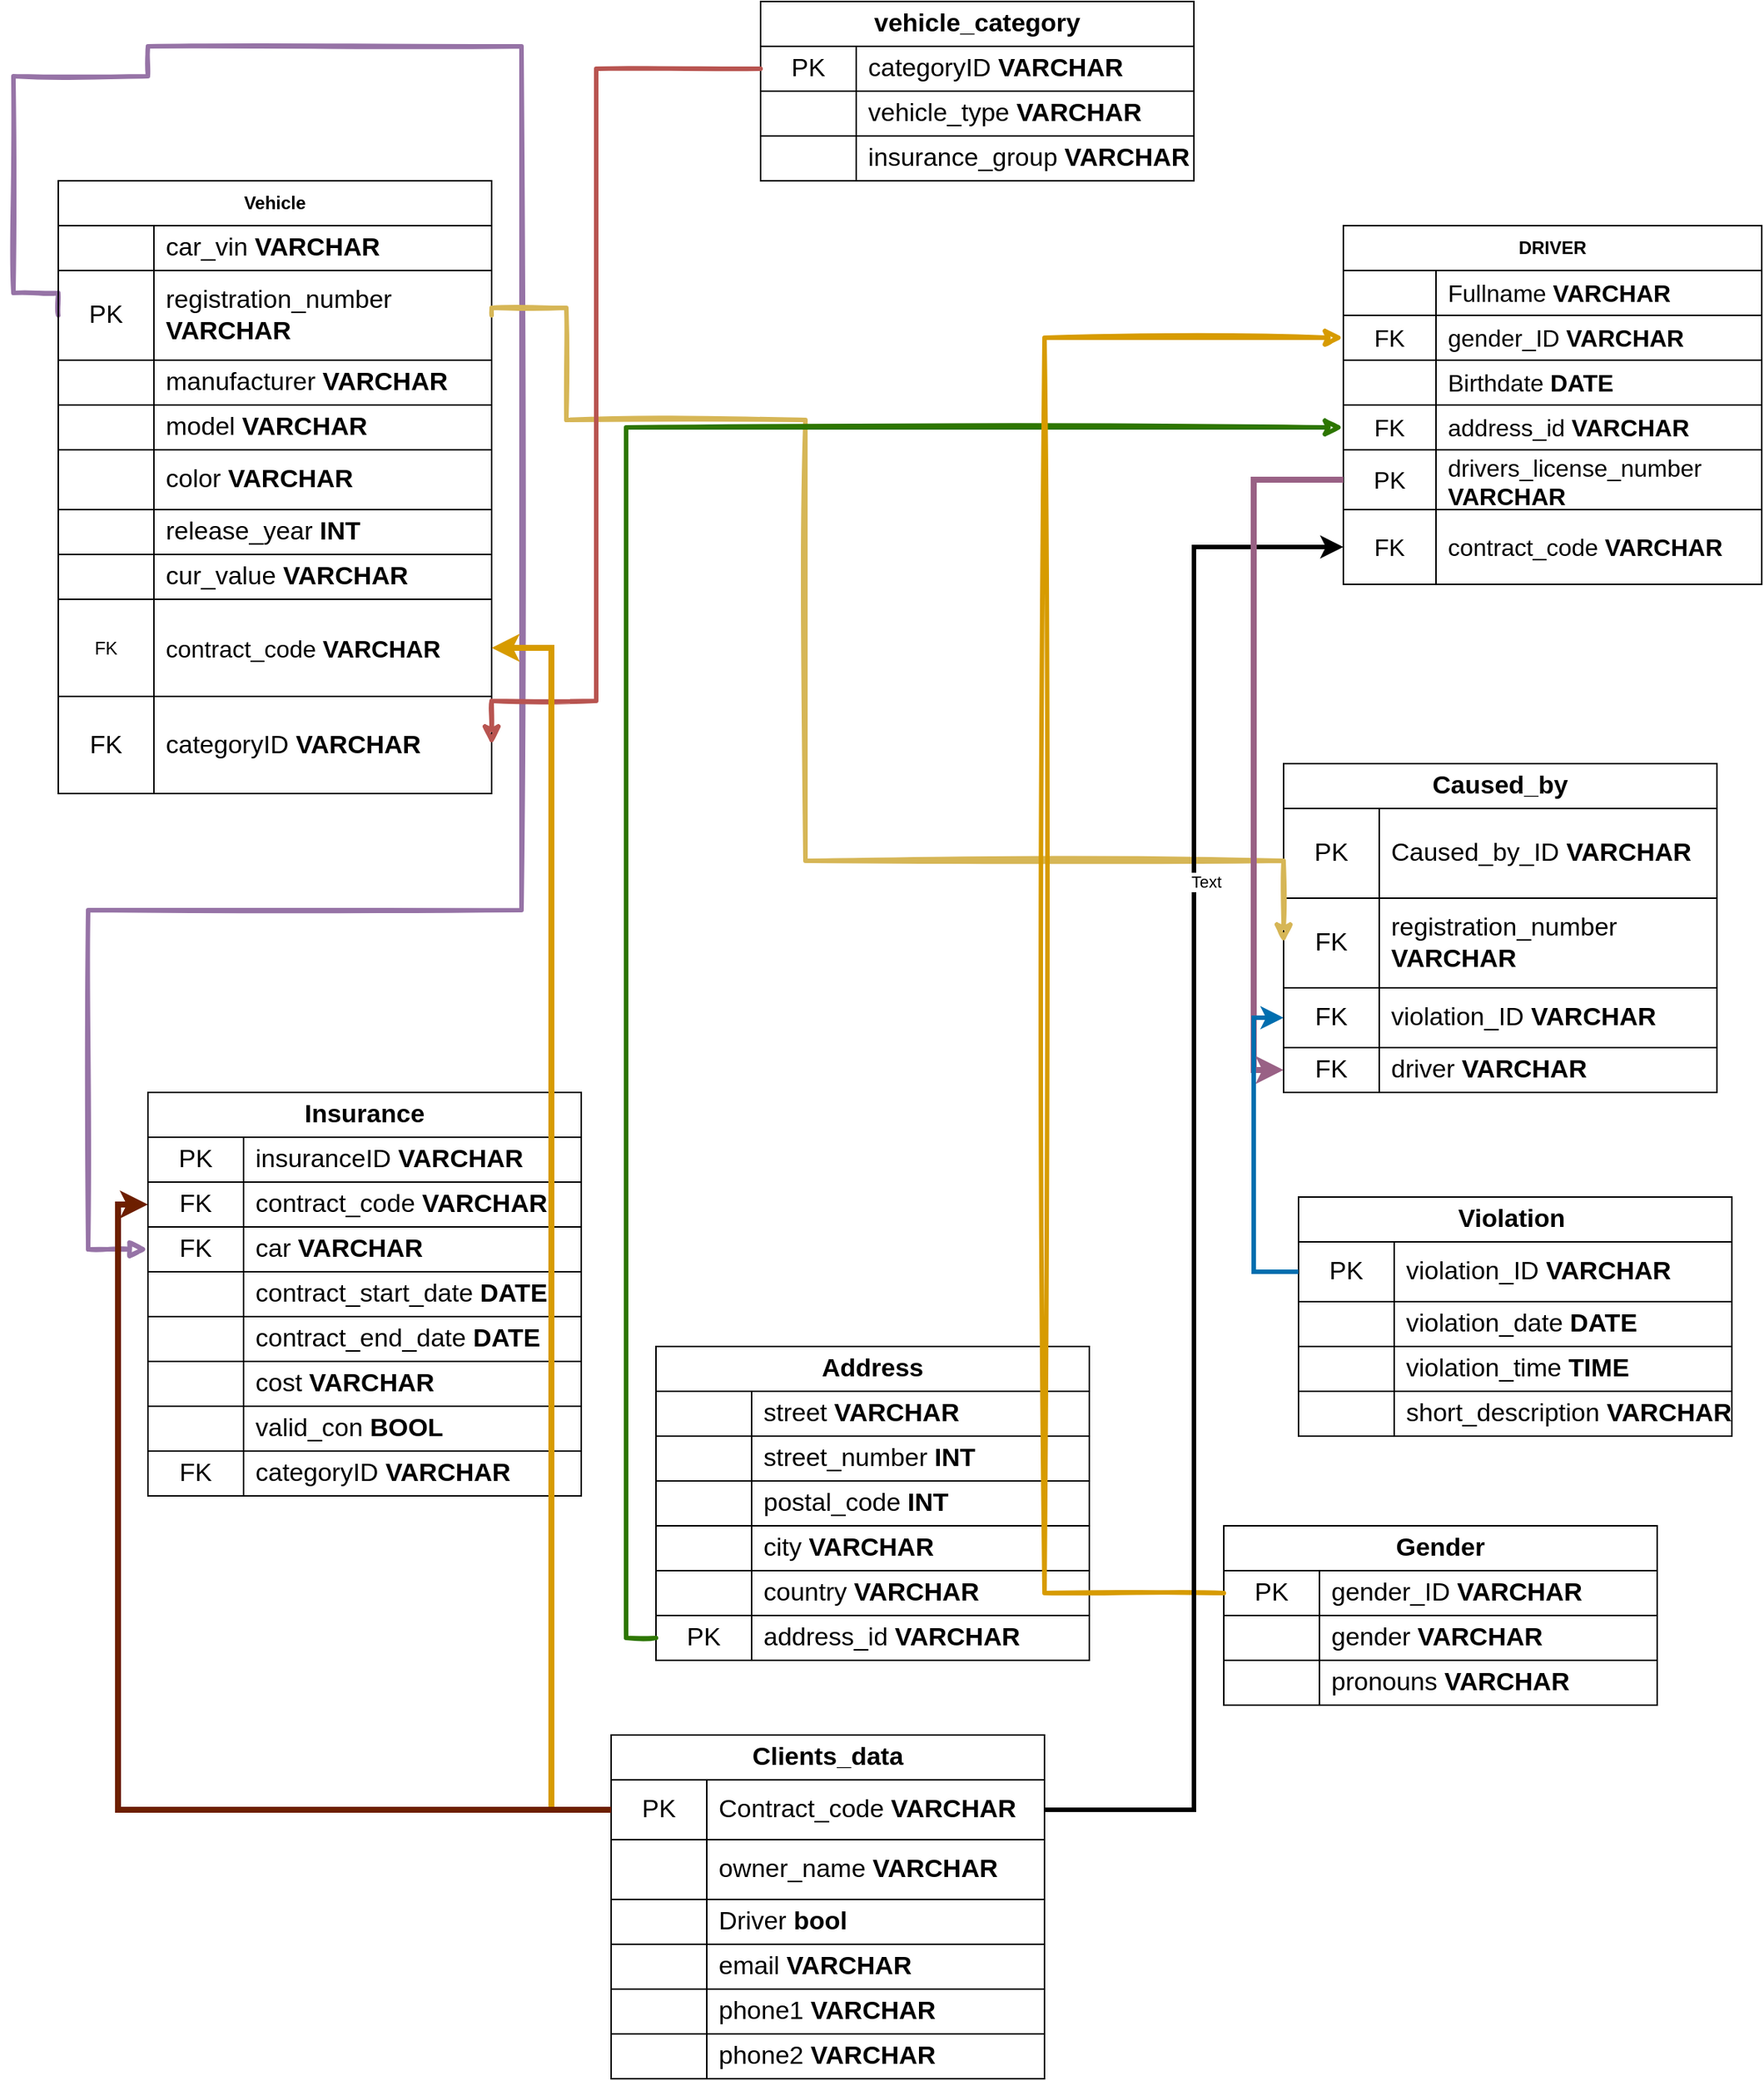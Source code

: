 <mxfile version="14.8.1" type="device"><diagram id="R2lEEEUBdFMjLlhIrx00" name="Page-1"><mxGraphModel dx="3055" dy="1173" grid="1" gridSize="10" guides="1" tooltips="1" connect="1" arrows="1" fold="1" page="1" pageScale="1" pageWidth="1200" pageHeight="1600" math="0" shadow="0" extFonts="Permanent Marker^https://fonts.googleapis.com/css?family=Permanent+Marker"><root><mxCell id="0"/><mxCell id="1" parent="0"/><mxCell id="Lwxbf1BJgVd-2zzeVziM-255" style="edgeStyle=orthogonalEdgeStyle;rounded=0;orthogonalLoop=1;jettySize=auto;html=1;exitX=0;exitY=0.5;exitDx=0;exitDy=0;startArrow=none;startFill=0;endArrow=block;endFill=1;entryX=0;entryY=0.5;entryDx=0;entryDy=0;fillColor=#e1d5e7;strokeColor=#9673a6;sketch=1;strokeWidth=3;jumpSize=3;" parent="1" source="Lwxbf1BJgVd-2zzeVziM-74" target="3OSjs-8_euab3Nw-4K2Q-1" edge="1"><mxGeometry relative="1" as="geometry"><mxPoint x="-1150" y="550" as="targetPoint"/><Array as="points"><mxPoint x="-1190" y="215"/><mxPoint x="-1190" y="70"/><mxPoint x="-1100" y="70"/><mxPoint x="-1100" y="50"/><mxPoint x="-850" y="50"/><mxPoint x="-850" y="628"/><mxPoint x="-1140" y="628"/><mxPoint x="-1140" y="855"/></Array></mxGeometry></mxCell><mxCell id="Lwxbf1BJgVd-2zzeVziM-14" value="Vehicle" style="shape=table;html=1;whiteSpace=wrap;startSize=30;container=1;collapsible=0;childLayout=tableLayout;fixedRows=1;rowLines=0;fontStyle=1;align=center;" parent="1" vertex="1"><mxGeometry x="-1160" y="140" width="290" height="410" as="geometry"/></mxCell><mxCell id="Lwxbf1BJgVd-2zzeVziM-77" style="shape=partialRectangle;html=1;whiteSpace=wrap;collapsible=0;dropTarget=0;pointerEvents=0;fillColor=none;top=0;left=0;bottom=1;right=0;points=[[0,0.5],[1,0.5]];portConstraint=eastwest;fontSize=17;" parent="Lwxbf1BJgVd-2zzeVziM-14" vertex="1"><mxGeometry y="30" width="290" height="30" as="geometry"/></mxCell><mxCell id="Lwxbf1BJgVd-2zzeVziM-78" style="shape=partialRectangle;html=1;whiteSpace=wrap;connectable=0;fillColor=none;top=0;left=0;bottom=0;right=0;overflow=hidden;fontSize=17;" parent="Lwxbf1BJgVd-2zzeVziM-77" vertex="1"><mxGeometry width="64" height="30" as="geometry"/></mxCell><mxCell id="Lwxbf1BJgVd-2zzeVziM-79" value="car_vin &lt;b style=&quot;font-size: 17px;&quot;&gt;VARCHAR&lt;/b&gt;" style="shape=partialRectangle;html=1;whiteSpace=wrap;connectable=0;fillColor=none;top=0;left=0;bottom=0;right=0;align=left;spacingLeft=6;overflow=hidden;fontSize=17;" parent="Lwxbf1BJgVd-2zzeVziM-77" vertex="1"><mxGeometry x="64" width="226" height="30" as="geometry"/></mxCell><mxCell id="Lwxbf1BJgVd-2zzeVziM-74" style="shape=partialRectangle;html=1;whiteSpace=wrap;collapsible=0;dropTarget=0;pointerEvents=0;fillColor=none;top=0;left=0;bottom=1;right=0;points=[[0,0.5],[1,0.5]];portConstraint=eastwest;fontSize=17;" parent="Lwxbf1BJgVd-2zzeVziM-14" vertex="1"><mxGeometry y="60" width="290" height="60" as="geometry"/></mxCell><mxCell id="Lwxbf1BJgVd-2zzeVziM-75" value="PK" style="shape=partialRectangle;html=1;whiteSpace=wrap;connectable=0;fillColor=none;top=0;left=0;bottom=0;right=0;overflow=hidden;fontSize=17;" parent="Lwxbf1BJgVd-2zzeVziM-74" vertex="1"><mxGeometry width="64" height="60" as="geometry"/></mxCell><mxCell id="Lwxbf1BJgVd-2zzeVziM-76" value="registration_number &lt;b style=&quot;font-size: 17px;&quot;&gt;VARCHAR&lt;/b&gt;" style="shape=partialRectangle;html=1;whiteSpace=wrap;connectable=0;fillColor=none;top=0;left=0;bottom=0;right=0;align=left;spacingLeft=6;overflow=hidden;fontSize=17;" parent="Lwxbf1BJgVd-2zzeVziM-74" vertex="1"><mxGeometry x="64" width="226" height="60" as="geometry"/></mxCell><mxCell id="Lwxbf1BJgVd-2zzeVziM-62" style="shape=partialRectangle;html=1;whiteSpace=wrap;collapsible=0;dropTarget=0;pointerEvents=0;fillColor=none;top=0;left=0;bottom=1;right=0;points=[[0,0.5],[1,0.5]];portConstraint=eastwest;fontSize=17;" parent="Lwxbf1BJgVd-2zzeVziM-14" vertex="1"><mxGeometry y="120" width="290" height="30" as="geometry"/></mxCell><mxCell id="Lwxbf1BJgVd-2zzeVziM-63" style="shape=partialRectangle;html=1;whiteSpace=wrap;connectable=0;fillColor=none;top=0;left=0;bottom=0;right=0;overflow=hidden;fontSize=17;" parent="Lwxbf1BJgVd-2zzeVziM-62" vertex="1"><mxGeometry width="64" height="30" as="geometry"/></mxCell><mxCell id="Lwxbf1BJgVd-2zzeVziM-64" value="manufacturer &lt;b style=&quot;font-size: 17px;&quot;&gt;VARCHAR&lt;/b&gt;" style="shape=partialRectangle;html=1;whiteSpace=wrap;connectable=0;fillColor=none;top=0;left=0;bottom=0;right=0;align=left;spacingLeft=6;overflow=hidden;fontSize=17;" parent="Lwxbf1BJgVd-2zzeVziM-62" vertex="1"><mxGeometry x="64" width="226" height="30" as="geometry"/></mxCell><mxCell id="Lwxbf1BJgVd-2zzeVziM-65" style="shape=partialRectangle;html=1;whiteSpace=wrap;collapsible=0;dropTarget=0;pointerEvents=0;fillColor=none;top=0;left=0;bottom=1;right=0;points=[[0,0.5],[1,0.5]];portConstraint=eastwest;fontSize=17;" parent="Lwxbf1BJgVd-2zzeVziM-14" vertex="1"><mxGeometry y="150" width="290" height="30" as="geometry"/></mxCell><mxCell id="Lwxbf1BJgVd-2zzeVziM-66" style="shape=partialRectangle;html=1;whiteSpace=wrap;connectable=0;fillColor=none;top=0;left=0;bottom=0;right=0;overflow=hidden;fontSize=17;" parent="Lwxbf1BJgVd-2zzeVziM-65" vertex="1"><mxGeometry width="64" height="30" as="geometry"/></mxCell><mxCell id="Lwxbf1BJgVd-2zzeVziM-67" value="model &lt;b style=&quot;font-size: 17px;&quot;&gt;VARCHAR&lt;/b&gt;" style="shape=partialRectangle;html=1;whiteSpace=wrap;connectable=0;fillColor=none;top=0;left=0;bottom=0;right=0;align=left;spacingLeft=6;overflow=hidden;fontSize=17;" parent="Lwxbf1BJgVd-2zzeVziM-65" vertex="1"><mxGeometry x="64" width="226" height="30" as="geometry"/></mxCell><mxCell id="Lwxbf1BJgVd-2zzeVziM-68" style="shape=partialRectangle;html=1;whiteSpace=wrap;collapsible=0;dropTarget=0;pointerEvents=0;fillColor=none;top=0;left=0;bottom=1;right=0;points=[[0,0.5],[1,0.5]];portConstraint=eastwest;fontSize=17;" parent="Lwxbf1BJgVd-2zzeVziM-14" vertex="1"><mxGeometry y="180" width="290" height="40" as="geometry"/></mxCell><mxCell id="Lwxbf1BJgVd-2zzeVziM-69" style="shape=partialRectangle;html=1;whiteSpace=wrap;connectable=0;fillColor=none;top=0;left=0;bottom=0;right=0;overflow=hidden;fontSize=17;" parent="Lwxbf1BJgVd-2zzeVziM-68" vertex="1"><mxGeometry width="64" height="40" as="geometry"/></mxCell><mxCell id="Lwxbf1BJgVd-2zzeVziM-70" value="color &lt;b style=&quot;font-size: 17px;&quot;&gt;VARCHAR&lt;/b&gt;" style="shape=partialRectangle;html=1;whiteSpace=wrap;connectable=0;fillColor=none;top=0;left=0;bottom=0;right=0;align=left;spacingLeft=6;overflow=hidden;fontSize=17;" parent="Lwxbf1BJgVd-2zzeVziM-68" vertex="1"><mxGeometry x="64" width="226" height="40" as="geometry"/></mxCell><mxCell id="Lwxbf1BJgVd-2zzeVziM-15" value="" style="shape=partialRectangle;html=1;whiteSpace=wrap;collapsible=0;dropTarget=0;pointerEvents=0;fillColor=none;top=0;left=0;bottom=1;right=0;points=[[0,0.5],[1,0.5]];portConstraint=eastwest;fontSize=17;" parent="Lwxbf1BJgVd-2zzeVziM-14" vertex="1"><mxGeometry y="220" width="290" height="30" as="geometry"/></mxCell><mxCell id="Lwxbf1BJgVd-2zzeVziM-16" value="" style="shape=partialRectangle;html=1;whiteSpace=wrap;connectable=0;fillColor=none;top=0;left=0;bottom=0;right=0;overflow=hidden;fontSize=17;" parent="Lwxbf1BJgVd-2zzeVziM-15" vertex="1"><mxGeometry width="64" height="30" as="geometry"/></mxCell><mxCell id="Lwxbf1BJgVd-2zzeVziM-17" value="release_year &lt;b style=&quot;font-size: 17px;&quot;&gt;INT&lt;/b&gt;" style="shape=partialRectangle;html=1;whiteSpace=wrap;connectable=0;fillColor=none;top=0;left=0;bottom=0;right=0;align=left;spacingLeft=6;overflow=hidden;fontSize=17;" parent="Lwxbf1BJgVd-2zzeVziM-15" vertex="1"><mxGeometry x="64" width="226" height="30" as="geometry"/></mxCell><mxCell id="Lwxbf1BJgVd-2zzeVziM-85" style="shape=partialRectangle;html=1;whiteSpace=wrap;collapsible=0;dropTarget=0;pointerEvents=0;fillColor=none;top=0;left=0;bottom=1;right=0;points=[[0,0.5],[1,0.5]];portConstraint=eastwest;fontSize=17;" parent="Lwxbf1BJgVd-2zzeVziM-14" vertex="1"><mxGeometry y="250" width="290" height="30" as="geometry"/></mxCell><mxCell id="Lwxbf1BJgVd-2zzeVziM-86" style="shape=partialRectangle;html=1;whiteSpace=wrap;connectable=0;fillColor=none;top=0;left=0;bottom=0;right=0;overflow=hidden;fontSize=17;" parent="Lwxbf1BJgVd-2zzeVziM-85" vertex="1"><mxGeometry width="64" height="30" as="geometry"/></mxCell><mxCell id="Lwxbf1BJgVd-2zzeVziM-87" value="cur_value &lt;b style=&quot;font-size: 17px;&quot;&gt;VARCHAR&lt;/b&gt;" style="shape=partialRectangle;html=1;whiteSpace=wrap;connectable=0;fillColor=none;top=0;left=0;bottom=0;right=0;align=left;spacingLeft=6;overflow=hidden;fontSize=17;" parent="Lwxbf1BJgVd-2zzeVziM-85" vertex="1"><mxGeometry x="64" width="226" height="30" as="geometry"/></mxCell><mxCell id="Lwxbf1BJgVd-2zzeVziM-100" style="shape=partialRectangle;html=1;whiteSpace=wrap;collapsible=0;dropTarget=0;pointerEvents=0;fillColor=none;top=0;left=0;bottom=1;right=0;points=[[0,0.5],[1,0.5]];portConstraint=eastwest;" parent="Lwxbf1BJgVd-2zzeVziM-14" vertex="1"><mxGeometry y="280" width="290" height="65" as="geometry"/></mxCell><mxCell id="Lwxbf1BJgVd-2zzeVziM-101" value="FK" style="shape=partialRectangle;html=1;whiteSpace=wrap;connectable=0;fillColor=none;top=0;left=0;bottom=0;right=0;overflow=hidden;" parent="Lwxbf1BJgVd-2zzeVziM-100" vertex="1"><mxGeometry width="64" height="65" as="geometry"/></mxCell><mxCell id="Lwxbf1BJgVd-2zzeVziM-102" value="contract_code &lt;b style=&quot;font-size: 16px;&quot;&gt;VARCHAR&lt;/b&gt;" style="shape=partialRectangle;html=1;whiteSpace=wrap;connectable=0;fillColor=none;top=0;left=0;bottom=0;right=0;align=left;spacingLeft=6;overflow=hidden;fontSize=16;" parent="Lwxbf1BJgVd-2zzeVziM-100" vertex="1"><mxGeometry x="64" width="226" height="65" as="geometry"/></mxCell><mxCell id="7iBY6guZuCAMCJtTfT83-75" style="shape=partialRectangle;html=1;whiteSpace=wrap;collapsible=0;dropTarget=0;pointerEvents=0;fillColor=none;top=0;left=0;bottom=1;right=0;points=[[0,0.5],[1,0.5]];portConstraint=eastwest;fontSize=17;" parent="Lwxbf1BJgVd-2zzeVziM-14" vertex="1"><mxGeometry y="345" width="290" height="65" as="geometry"/></mxCell><mxCell id="7iBY6guZuCAMCJtTfT83-76" value="FK" style="shape=partialRectangle;html=1;whiteSpace=wrap;connectable=0;fillColor=none;top=0;left=0;bottom=0;right=0;overflow=hidden;fontSize=17;" parent="7iBY6guZuCAMCJtTfT83-75" vertex="1"><mxGeometry width="64" height="65" as="geometry"/></mxCell><mxCell id="7iBY6guZuCAMCJtTfT83-77" value="categoryID &lt;b style=&quot;font-size: 17px;&quot;&gt;VARCHAR&lt;/b&gt;" style="shape=partialRectangle;html=1;whiteSpace=wrap;connectable=0;fillColor=none;top=0;left=0;bottom=0;right=0;align=left;spacingLeft=6;overflow=hidden;fontSize=17;" parent="7iBY6guZuCAMCJtTfT83-75" vertex="1"><mxGeometry x="64" width="226" height="65" as="geometry"/></mxCell><mxCell id="Lwxbf1BJgVd-2zzeVziM-104" value="DRIVER" style="shape=table;html=1;whiteSpace=wrap;startSize=30;container=1;collapsible=0;childLayout=tableLayout;fixedRows=1;rowLines=0;fontStyle=1;align=center;" parent="1" vertex="1"><mxGeometry x="-300" y="170" width="280" height="240" as="geometry"/></mxCell><mxCell id="Lwxbf1BJgVd-2zzeVziM-105" style="shape=partialRectangle;html=1;whiteSpace=wrap;collapsible=0;dropTarget=0;pointerEvents=0;fillColor=none;top=0;left=0;bottom=1;right=0;points=[[0,0.5],[1,0.5]];portConstraint=eastwest;fontSize=16;" parent="Lwxbf1BJgVd-2zzeVziM-104" vertex="1"><mxGeometry y="30" width="280" height="30" as="geometry"/></mxCell><mxCell id="Lwxbf1BJgVd-2zzeVziM-106" style="shape=partialRectangle;html=1;whiteSpace=wrap;connectable=0;fillColor=none;top=0;left=0;bottom=0;right=0;overflow=hidden;fontSize=16;" parent="Lwxbf1BJgVd-2zzeVziM-105" vertex="1"><mxGeometry width="62" height="30" as="geometry"/></mxCell><mxCell id="Lwxbf1BJgVd-2zzeVziM-107" value="Fullname &lt;b style=&quot;font-size: 16px;&quot;&gt;VARCHAR&lt;/b&gt;" style="shape=partialRectangle;html=1;whiteSpace=wrap;connectable=0;fillColor=none;top=0;left=0;bottom=0;right=0;align=left;spacingLeft=6;overflow=hidden;fontSize=16;" parent="Lwxbf1BJgVd-2zzeVziM-105" vertex="1"><mxGeometry x="62" width="218" height="30" as="geometry"/></mxCell><mxCell id="Lwxbf1BJgVd-2zzeVziM-108" style="shape=partialRectangle;html=1;whiteSpace=wrap;collapsible=0;dropTarget=0;pointerEvents=0;fillColor=none;top=0;left=0;bottom=1;right=0;points=[[0,0.5],[1,0.5]];portConstraint=eastwest;fontSize=16;" parent="Lwxbf1BJgVd-2zzeVziM-104" vertex="1"><mxGeometry y="60" width="280" height="30" as="geometry"/></mxCell><mxCell id="Lwxbf1BJgVd-2zzeVziM-109" value="FK" style="shape=partialRectangle;html=1;whiteSpace=wrap;connectable=0;fillColor=none;top=0;left=0;bottom=0;right=0;overflow=hidden;fontSize=16;" parent="Lwxbf1BJgVd-2zzeVziM-108" vertex="1"><mxGeometry width="62" height="30" as="geometry"/></mxCell><mxCell id="Lwxbf1BJgVd-2zzeVziM-110" value="gender_ID &lt;b style=&quot;font-size: 16px;&quot;&gt;VARCHAR&lt;/b&gt;" style="shape=partialRectangle;html=1;whiteSpace=wrap;connectable=0;fillColor=none;top=0;left=0;bottom=0;right=0;align=left;spacingLeft=6;overflow=hidden;fontSize=16;" parent="Lwxbf1BJgVd-2zzeVziM-108" vertex="1"><mxGeometry x="62" width="218" height="30" as="geometry"/></mxCell><mxCell id="Lwxbf1BJgVd-2zzeVziM-111" style="shape=partialRectangle;html=1;whiteSpace=wrap;collapsible=0;dropTarget=0;pointerEvents=0;fillColor=none;top=0;left=0;bottom=1;right=0;points=[[0,0.5],[1,0.5]];portConstraint=eastwest;fontSize=16;" parent="Lwxbf1BJgVd-2zzeVziM-104" vertex="1"><mxGeometry y="90" width="280" height="30" as="geometry"/></mxCell><mxCell id="Lwxbf1BJgVd-2zzeVziM-112" value="" style="shape=partialRectangle;html=1;whiteSpace=wrap;connectable=0;fillColor=none;top=0;left=0;bottom=0;right=0;overflow=hidden;fontSize=16;" parent="Lwxbf1BJgVd-2zzeVziM-111" vertex="1"><mxGeometry width="62" height="30" as="geometry"/></mxCell><mxCell id="Lwxbf1BJgVd-2zzeVziM-113" value="Birthdate &lt;b style=&quot;font-size: 16px;&quot;&gt;DATE&lt;/b&gt;" style="shape=partialRectangle;html=1;whiteSpace=wrap;connectable=0;fillColor=none;top=0;left=0;bottom=0;right=0;align=left;spacingLeft=6;overflow=hidden;fontSize=16;" parent="Lwxbf1BJgVd-2zzeVziM-111" vertex="1"><mxGeometry x="62" width="218" height="30" as="geometry"/></mxCell><mxCell id="Lwxbf1BJgVd-2zzeVziM-114" style="shape=partialRectangle;html=1;whiteSpace=wrap;collapsible=0;dropTarget=0;pointerEvents=0;fillColor=none;top=0;left=0;bottom=1;right=0;points=[[0,0.5],[1,0.5]];portConstraint=eastwest;fontSize=16;" parent="Lwxbf1BJgVd-2zzeVziM-104" vertex="1"><mxGeometry y="120" width="280" height="30" as="geometry"/></mxCell><mxCell id="Lwxbf1BJgVd-2zzeVziM-115" value="FK" style="shape=partialRectangle;html=1;whiteSpace=wrap;connectable=0;fillColor=none;top=0;left=0;bottom=0;right=0;overflow=hidden;fontSize=16;" parent="Lwxbf1BJgVd-2zzeVziM-114" vertex="1"><mxGeometry width="62" height="30" as="geometry"/></mxCell><mxCell id="Lwxbf1BJgVd-2zzeVziM-116" value="address_id &lt;b style=&quot;font-size: 16px;&quot;&gt;VARCHAR&lt;/b&gt;" style="shape=partialRectangle;html=1;whiteSpace=wrap;connectable=0;fillColor=none;top=0;left=0;bottom=0;right=0;align=left;spacingLeft=6;overflow=hidden;fontSize=16;" parent="Lwxbf1BJgVd-2zzeVziM-114" vertex="1"><mxGeometry x="62" width="218" height="30" as="geometry"/></mxCell><mxCell id="Lwxbf1BJgVd-2zzeVziM-129" style="shape=partialRectangle;html=1;whiteSpace=wrap;collapsible=0;dropTarget=0;pointerEvents=0;fillColor=none;top=0;left=0;bottom=1;right=0;points=[[0,0.5],[1,0.5]];portConstraint=eastwest;fontSize=16;" parent="Lwxbf1BJgVd-2zzeVziM-104" vertex="1"><mxGeometry y="150" width="280" height="40" as="geometry"/></mxCell><mxCell id="Lwxbf1BJgVd-2zzeVziM-130" value="PK" style="shape=partialRectangle;html=1;whiteSpace=wrap;connectable=0;fillColor=none;top=0;left=0;bottom=0;right=0;overflow=hidden;fontSize=16;" parent="Lwxbf1BJgVd-2zzeVziM-129" vertex="1"><mxGeometry width="62" height="40" as="geometry"/></mxCell><mxCell id="Lwxbf1BJgVd-2zzeVziM-131" value="drivers_license_number &lt;b style=&quot;font-size: 16px;&quot;&gt;VARCHAR&lt;/b&gt;" style="shape=partialRectangle;html=1;whiteSpace=wrap;connectable=0;fillColor=none;top=0;left=0;bottom=0;right=0;align=left;spacingLeft=6;overflow=hidden;fontSize=16;" parent="Lwxbf1BJgVd-2zzeVziM-129" vertex="1"><mxGeometry x="62" width="218" height="40" as="geometry"/></mxCell><mxCell id="Lwxbf1BJgVd-2zzeVziM-132" style="shape=partialRectangle;html=1;whiteSpace=wrap;collapsible=0;dropTarget=0;pointerEvents=0;fillColor=none;top=0;left=0;bottom=1;right=0;points=[[0,0.5],[1,0.5]];portConstraint=eastwest;fontSize=16;" parent="Lwxbf1BJgVd-2zzeVziM-104" vertex="1"><mxGeometry y="190" width="280" height="50" as="geometry"/></mxCell><mxCell id="Lwxbf1BJgVd-2zzeVziM-133" value="FK" style="shape=partialRectangle;html=1;whiteSpace=wrap;connectable=0;fillColor=none;top=0;left=0;bottom=0;right=0;overflow=hidden;fontSize=16;" parent="Lwxbf1BJgVd-2zzeVziM-132" vertex="1"><mxGeometry width="62" height="50" as="geometry"/></mxCell><mxCell id="Lwxbf1BJgVd-2zzeVziM-134" value="contract_code &lt;b style=&quot;font-size: 16px;&quot;&gt;VARCHAR&lt;/b&gt;" style="shape=partialRectangle;html=1;whiteSpace=wrap;connectable=0;fillColor=none;top=0;left=0;bottom=0;right=0;align=left;spacingLeft=6;overflow=hidden;fontSize=16;" parent="Lwxbf1BJgVd-2zzeVziM-132" vertex="1"><mxGeometry x="62" width="218" height="50" as="geometry"/></mxCell><mxCell id="Lwxbf1BJgVd-2zzeVziM-142" value="Insurance" style="shape=table;html=1;whiteSpace=wrap;startSize=30;container=1;collapsible=0;childLayout=tableLayout;fixedRows=1;rowLines=0;fontStyle=1;align=center;fontSize=17;" parent="1" vertex="1"><mxGeometry x="-1100" y="750" width="290" height="270" as="geometry"/></mxCell><mxCell id="7iBY6guZuCAMCJtTfT83-79" style="shape=partialRectangle;html=1;whiteSpace=wrap;collapsible=0;dropTarget=0;pointerEvents=0;fillColor=none;top=0;left=0;bottom=1;right=0;points=[[0,0.5],[1,0.5]];portConstraint=eastwest;fontSize=17;" parent="Lwxbf1BJgVd-2zzeVziM-142" vertex="1"><mxGeometry y="30" width="290" height="30" as="geometry"/></mxCell><mxCell id="7iBY6guZuCAMCJtTfT83-80" value="PK" style="shape=partialRectangle;html=1;whiteSpace=wrap;connectable=0;fillColor=none;top=0;left=0;bottom=0;right=0;overflow=hidden;fontSize=17;" parent="7iBY6guZuCAMCJtTfT83-79" vertex="1"><mxGeometry width="64" height="30" as="geometry"/></mxCell><mxCell id="7iBY6guZuCAMCJtTfT83-81" value="insuranceID &lt;b style=&quot;font-size: 17px;&quot;&gt;VARCHAR&lt;/b&gt;" style="shape=partialRectangle;html=1;whiteSpace=wrap;connectable=0;fillColor=none;top=0;left=0;bottom=0;right=0;align=left;spacingLeft=6;overflow=hidden;fontSize=17;" parent="7iBY6guZuCAMCJtTfT83-79" vertex="1"><mxGeometry x="64" width="226" height="30" as="geometry"/></mxCell><mxCell id="Lwxbf1BJgVd-2zzeVziM-143" style="shape=partialRectangle;html=1;whiteSpace=wrap;collapsible=0;dropTarget=0;pointerEvents=0;fillColor=none;top=0;left=0;bottom=1;right=0;points=[[0,0.5],[1,0.5]];portConstraint=eastwest;fontSize=17;" parent="Lwxbf1BJgVd-2zzeVziM-142" vertex="1"><mxGeometry y="60" width="290" height="30" as="geometry"/></mxCell><mxCell id="Lwxbf1BJgVd-2zzeVziM-144" value="FK" style="shape=partialRectangle;html=1;whiteSpace=wrap;connectable=0;fillColor=none;top=0;left=0;bottom=0;right=0;overflow=hidden;fontSize=17;" parent="Lwxbf1BJgVd-2zzeVziM-143" vertex="1"><mxGeometry width="64" height="30" as="geometry"/></mxCell><mxCell id="Lwxbf1BJgVd-2zzeVziM-145" value="contract_code &lt;b style=&quot;font-size: 17px;&quot;&gt;VARCHAR&lt;/b&gt;" style="shape=partialRectangle;html=1;whiteSpace=wrap;connectable=0;fillColor=none;top=0;left=0;bottom=0;right=0;align=left;spacingLeft=6;overflow=hidden;fontSize=17;" parent="Lwxbf1BJgVd-2zzeVziM-143" vertex="1"><mxGeometry x="64" width="226" height="30" as="geometry"/></mxCell><mxCell id="3OSjs-8_euab3Nw-4K2Q-1" style="shape=partialRectangle;html=1;whiteSpace=wrap;collapsible=0;dropTarget=0;pointerEvents=0;fillColor=none;top=0;left=0;bottom=1;right=0;points=[[0,0.5],[1,0.5]];portConstraint=eastwest;fontSize=17;" parent="Lwxbf1BJgVd-2zzeVziM-142" vertex="1"><mxGeometry y="90" width="290" height="30" as="geometry"/></mxCell><mxCell id="3OSjs-8_euab3Nw-4K2Q-2" value="FK" style="shape=partialRectangle;html=1;whiteSpace=wrap;connectable=0;fillColor=none;top=0;left=0;bottom=0;right=0;overflow=hidden;fontSize=17;" parent="3OSjs-8_euab3Nw-4K2Q-1" vertex="1"><mxGeometry width="64" height="30" as="geometry"/></mxCell><mxCell id="3OSjs-8_euab3Nw-4K2Q-3" value="car &lt;b style=&quot;font-size: 17px;&quot;&gt;VARCHAR&lt;/b&gt;" style="shape=partialRectangle;html=1;whiteSpace=wrap;connectable=0;fillColor=none;top=0;left=0;bottom=0;right=0;align=left;spacingLeft=6;overflow=hidden;fontSize=17;" parent="3OSjs-8_euab3Nw-4K2Q-1" vertex="1"><mxGeometry x="64" width="226" height="30" as="geometry"/></mxCell><mxCell id="Lwxbf1BJgVd-2zzeVziM-146" style="shape=partialRectangle;html=1;whiteSpace=wrap;collapsible=0;dropTarget=0;pointerEvents=0;fillColor=none;top=0;left=0;bottom=1;right=0;points=[[0,0.5],[1,0.5]];portConstraint=eastwest;fontSize=17;" parent="Lwxbf1BJgVd-2zzeVziM-142" vertex="1"><mxGeometry y="120" width="290" height="30" as="geometry"/></mxCell><mxCell id="Lwxbf1BJgVd-2zzeVziM-147" style="shape=partialRectangle;html=1;whiteSpace=wrap;connectable=0;fillColor=none;top=0;left=0;bottom=0;right=0;overflow=hidden;fontSize=17;" parent="Lwxbf1BJgVd-2zzeVziM-146" vertex="1"><mxGeometry width="64" height="30" as="geometry"/></mxCell><mxCell id="Lwxbf1BJgVd-2zzeVziM-148" value="contract_start_date &lt;b style=&quot;font-size: 17px;&quot;&gt;DATE&lt;/b&gt;" style="shape=partialRectangle;html=1;whiteSpace=wrap;connectable=0;fillColor=none;top=0;left=0;bottom=0;right=0;align=left;spacingLeft=6;overflow=hidden;fontSize=17;" parent="Lwxbf1BJgVd-2zzeVziM-146" vertex="1"><mxGeometry x="64" width="226" height="30" as="geometry"/></mxCell><mxCell id="Lwxbf1BJgVd-2zzeVziM-149" style="shape=partialRectangle;html=1;whiteSpace=wrap;collapsible=0;dropTarget=0;pointerEvents=0;fillColor=none;top=0;left=0;bottom=1;right=0;points=[[0,0.5],[1,0.5]];portConstraint=eastwest;fontSize=17;" parent="Lwxbf1BJgVd-2zzeVziM-142" vertex="1"><mxGeometry y="150" width="290" height="30" as="geometry"/></mxCell><mxCell id="Lwxbf1BJgVd-2zzeVziM-150" value="" style="shape=partialRectangle;html=1;whiteSpace=wrap;connectable=0;fillColor=none;top=0;left=0;bottom=0;right=0;overflow=hidden;fontSize=17;" parent="Lwxbf1BJgVd-2zzeVziM-149" vertex="1"><mxGeometry width="64" height="30" as="geometry"/></mxCell><mxCell id="Lwxbf1BJgVd-2zzeVziM-151" value="contract_end_date &lt;b style=&quot;font-size: 17px;&quot;&gt;DATE&lt;/b&gt;" style="shape=partialRectangle;html=1;whiteSpace=wrap;connectable=0;fillColor=none;top=0;left=0;bottom=0;right=0;align=left;spacingLeft=6;overflow=hidden;fontSize=17;" parent="Lwxbf1BJgVd-2zzeVziM-149" vertex="1"><mxGeometry x="64" width="226" height="30" as="geometry"/></mxCell><mxCell id="Lwxbf1BJgVd-2zzeVziM-152" style="shape=partialRectangle;html=1;whiteSpace=wrap;collapsible=0;dropTarget=0;pointerEvents=0;fillColor=none;top=0;left=0;bottom=1;right=0;points=[[0,0.5],[1,0.5]];portConstraint=eastwest;fontSize=17;" parent="Lwxbf1BJgVd-2zzeVziM-142" vertex="1"><mxGeometry y="180" width="290" height="30" as="geometry"/></mxCell><mxCell id="Lwxbf1BJgVd-2zzeVziM-153" style="shape=partialRectangle;html=1;whiteSpace=wrap;connectable=0;fillColor=none;top=0;left=0;bottom=0;right=0;overflow=hidden;fontSize=17;" parent="Lwxbf1BJgVd-2zzeVziM-152" vertex="1"><mxGeometry width="64" height="30" as="geometry"/></mxCell><mxCell id="Lwxbf1BJgVd-2zzeVziM-154" value="cost &lt;b style=&quot;font-size: 17px;&quot;&gt;VARCHAR&lt;/b&gt;" style="shape=partialRectangle;html=1;whiteSpace=wrap;connectable=0;fillColor=none;top=0;left=0;bottom=0;right=0;align=left;spacingLeft=6;overflow=hidden;fontSize=17;" parent="Lwxbf1BJgVd-2zzeVziM-152" vertex="1"><mxGeometry x="64" width="226" height="30" as="geometry"/></mxCell><mxCell id="ZYgacr7waXHyVCJqD8BI-8" style="shape=partialRectangle;html=1;whiteSpace=wrap;collapsible=0;dropTarget=0;pointerEvents=0;fillColor=none;top=0;left=0;bottom=1;right=0;points=[[0,0.5],[1,0.5]];portConstraint=eastwest;fontSize=17;" parent="Lwxbf1BJgVd-2zzeVziM-142" vertex="1"><mxGeometry y="210" width="290" height="30" as="geometry"/></mxCell><mxCell id="ZYgacr7waXHyVCJqD8BI-9" style="shape=partialRectangle;html=1;whiteSpace=wrap;connectable=0;fillColor=none;top=0;left=0;bottom=0;right=0;overflow=hidden;fontSize=17;" parent="ZYgacr7waXHyVCJqD8BI-8" vertex="1"><mxGeometry width="64" height="30" as="geometry"/></mxCell><mxCell id="ZYgacr7waXHyVCJqD8BI-10" value="valid_con &lt;b&gt;BOOL&lt;/b&gt;" style="shape=partialRectangle;html=1;whiteSpace=wrap;connectable=0;fillColor=none;top=0;left=0;bottom=0;right=0;align=left;spacingLeft=6;overflow=hidden;fontSize=17;" parent="ZYgacr7waXHyVCJqD8BI-8" vertex="1"><mxGeometry x="64" width="226" height="30" as="geometry"/></mxCell><mxCell id="Lwxbf1BJgVd-2zzeVziM-179" style="shape=partialRectangle;html=1;whiteSpace=wrap;collapsible=0;dropTarget=0;pointerEvents=0;fillColor=none;top=0;left=0;bottom=1;right=0;points=[[0,0.5],[1,0.5]];portConstraint=eastwest;fontSize=17;" parent="Lwxbf1BJgVd-2zzeVziM-142" vertex="1"><mxGeometry y="240" width="290" height="30" as="geometry"/></mxCell><mxCell id="Lwxbf1BJgVd-2zzeVziM-180" value="FK" style="shape=partialRectangle;html=1;whiteSpace=wrap;connectable=0;fillColor=none;top=0;left=0;bottom=0;right=0;overflow=hidden;fontSize=17;" parent="Lwxbf1BJgVd-2zzeVziM-179" vertex="1"><mxGeometry width="64" height="30" as="geometry"/></mxCell><mxCell id="Lwxbf1BJgVd-2zzeVziM-181" value="categoryID &lt;b style=&quot;font-size: 17px;&quot;&gt;VARCHAR&lt;/b&gt;" style="shape=partialRectangle;html=1;whiteSpace=wrap;connectable=0;fillColor=none;top=0;left=0;bottom=0;right=0;align=left;spacingLeft=6;overflow=hidden;fontSize=17;" parent="Lwxbf1BJgVd-2zzeVziM-179" vertex="1"><mxGeometry x="64" width="226" height="30" as="geometry"/></mxCell><mxCell id="Lwxbf1BJgVd-2zzeVziM-186" value="Violation&amp;nbsp;" style="shape=table;html=1;whiteSpace=wrap;startSize=30;container=1;collapsible=0;childLayout=tableLayout;fixedRows=1;rowLines=0;fontStyle=1;align=center;fontSize=17;" parent="1" vertex="1"><mxGeometry x="-330" y="820" width="290" height="160" as="geometry"/></mxCell><mxCell id="Lwxbf1BJgVd-2zzeVziM-187" style="shape=partialRectangle;html=1;whiteSpace=wrap;collapsible=0;dropTarget=0;pointerEvents=0;fillColor=none;top=0;left=0;bottom=1;right=0;points=[[0,0.5],[1,0.5]];portConstraint=eastwest;fontSize=17;" parent="Lwxbf1BJgVd-2zzeVziM-186" vertex="1"><mxGeometry y="30" width="290" height="40" as="geometry"/></mxCell><mxCell id="Lwxbf1BJgVd-2zzeVziM-188" value="PK" style="shape=partialRectangle;html=1;whiteSpace=wrap;connectable=0;fillColor=none;top=0;left=0;bottom=0;right=0;overflow=hidden;fontSize=17;" parent="Lwxbf1BJgVd-2zzeVziM-187" vertex="1"><mxGeometry width="64" height="40" as="geometry"/></mxCell><mxCell id="Lwxbf1BJgVd-2zzeVziM-189" value="violation_ID &lt;b style=&quot;font-size: 17px;&quot;&gt;VARCHAR&lt;/b&gt;" style="shape=partialRectangle;html=1;whiteSpace=wrap;connectable=0;fillColor=none;top=0;left=0;bottom=0;right=0;align=left;spacingLeft=6;overflow=hidden;fontSize=17;" parent="Lwxbf1BJgVd-2zzeVziM-187" vertex="1"><mxGeometry x="64" width="226" height="40" as="geometry"/></mxCell><mxCell id="Lwxbf1BJgVd-2zzeVziM-205" style="shape=partialRectangle;html=1;whiteSpace=wrap;collapsible=0;dropTarget=0;pointerEvents=0;fillColor=none;top=0;left=0;bottom=1;right=0;points=[[0,0.5],[1,0.5]];portConstraint=eastwest;fontSize=17;" parent="Lwxbf1BJgVd-2zzeVziM-186" vertex="1"><mxGeometry y="70" width="290" height="30" as="geometry"/></mxCell><mxCell id="Lwxbf1BJgVd-2zzeVziM-206" style="shape=partialRectangle;html=1;whiteSpace=wrap;connectable=0;fillColor=none;top=0;left=0;bottom=0;right=0;overflow=hidden;fontSize=17;" parent="Lwxbf1BJgVd-2zzeVziM-205" vertex="1"><mxGeometry width="64" height="30" as="geometry"/></mxCell><mxCell id="Lwxbf1BJgVd-2zzeVziM-207" value="violation_date &lt;b style=&quot;font-size: 17px;&quot;&gt;DATE&lt;/b&gt;" style="shape=partialRectangle;html=1;whiteSpace=wrap;connectable=0;fillColor=none;top=0;left=0;bottom=0;right=0;align=left;spacingLeft=6;overflow=hidden;fontSize=17;" parent="Lwxbf1BJgVd-2zzeVziM-205" vertex="1"><mxGeometry x="64" width="226" height="30" as="geometry"/></mxCell><mxCell id="Lwxbf1BJgVd-2zzeVziM-208" style="shape=partialRectangle;html=1;whiteSpace=wrap;collapsible=0;dropTarget=0;pointerEvents=0;fillColor=none;top=0;left=0;bottom=1;right=0;points=[[0,0.5],[1,0.5]];portConstraint=eastwest;fontSize=17;" parent="Lwxbf1BJgVd-2zzeVziM-186" vertex="1"><mxGeometry y="100" width="290" height="30" as="geometry"/></mxCell><mxCell id="Lwxbf1BJgVd-2zzeVziM-209" style="shape=partialRectangle;html=1;whiteSpace=wrap;connectable=0;fillColor=none;top=0;left=0;bottom=0;right=0;overflow=hidden;fontSize=17;" parent="Lwxbf1BJgVd-2zzeVziM-208" vertex="1"><mxGeometry width="64" height="30" as="geometry"/></mxCell><mxCell id="Lwxbf1BJgVd-2zzeVziM-210" value="violation_time &lt;b style=&quot;font-size: 17px;&quot;&gt;TIME&lt;/b&gt;" style="shape=partialRectangle;html=1;whiteSpace=wrap;connectable=0;fillColor=none;top=0;left=0;bottom=0;right=0;align=left;spacingLeft=6;overflow=hidden;fontSize=17;" parent="Lwxbf1BJgVd-2zzeVziM-208" vertex="1"><mxGeometry x="64" width="226" height="30" as="geometry"/></mxCell><mxCell id="Lwxbf1BJgVd-2zzeVziM-202" style="shape=partialRectangle;html=1;whiteSpace=wrap;collapsible=0;dropTarget=0;pointerEvents=0;fillColor=none;top=0;left=0;bottom=1;right=0;points=[[0,0.5],[1,0.5]];portConstraint=eastwest;fontSize=17;" parent="Lwxbf1BJgVd-2zzeVziM-186" vertex="1"><mxGeometry y="130" width="290" height="30" as="geometry"/></mxCell><mxCell id="Lwxbf1BJgVd-2zzeVziM-203" style="shape=partialRectangle;html=1;whiteSpace=wrap;connectable=0;fillColor=none;top=0;left=0;bottom=0;right=0;overflow=hidden;fontSize=17;" parent="Lwxbf1BJgVd-2zzeVziM-202" vertex="1"><mxGeometry width="64" height="30" as="geometry"/></mxCell><mxCell id="Lwxbf1BJgVd-2zzeVziM-204" value="short_description &lt;b style=&quot;font-size: 17px;&quot;&gt;VARCHAR&lt;/b&gt;" style="shape=partialRectangle;html=1;whiteSpace=wrap;connectable=0;fillColor=none;top=0;left=0;bottom=0;right=0;align=left;spacingLeft=6;overflow=hidden;fontSize=17;" parent="Lwxbf1BJgVd-2zzeVziM-202" vertex="1"><mxGeometry x="64" width="226" height="30" as="geometry"/></mxCell><mxCell id="Lwxbf1BJgVd-2zzeVziM-211" value="Caused_by" style="shape=table;html=1;whiteSpace=wrap;startSize=30;container=1;collapsible=0;childLayout=tableLayout;fixedRows=1;rowLines=0;fontStyle=1;align=center;fontSize=17;" parent="1" vertex="1"><mxGeometry x="-340" y="530" width="290" height="220" as="geometry"/></mxCell><mxCell id="Mulp9AvHs_pG9ICLByEn-1" style="shape=partialRectangle;html=1;whiteSpace=wrap;collapsible=0;dropTarget=0;pointerEvents=0;fillColor=none;top=0;left=0;bottom=1;right=0;points=[[0,0.5],[1,0.5]];portConstraint=eastwest;fontSize=17;" vertex="1" parent="Lwxbf1BJgVd-2zzeVziM-211"><mxGeometry y="30" width="290" height="60" as="geometry"/></mxCell><mxCell id="Mulp9AvHs_pG9ICLByEn-2" value="PK" style="shape=partialRectangle;html=1;whiteSpace=wrap;connectable=0;fillColor=none;top=0;left=0;bottom=0;right=0;overflow=hidden;fontSize=17;" vertex="1" parent="Mulp9AvHs_pG9ICLByEn-1"><mxGeometry width="64" height="60" as="geometry"/></mxCell><mxCell id="Mulp9AvHs_pG9ICLByEn-3" value="Caused_by_ID &lt;b&gt;VARCHAR&lt;/b&gt;" style="shape=partialRectangle;html=1;whiteSpace=wrap;connectable=0;fillColor=none;top=0;left=0;bottom=0;right=0;align=left;spacingLeft=6;overflow=hidden;fontSize=17;" vertex="1" parent="Mulp9AvHs_pG9ICLByEn-1"><mxGeometry x="64" width="226" height="60" as="geometry"/></mxCell><mxCell id="7iBY6guZuCAMCJtTfT83-82" style="shape=partialRectangle;html=1;whiteSpace=wrap;collapsible=0;dropTarget=0;pointerEvents=0;fillColor=none;top=0;left=0;bottom=1;right=0;points=[[0,0.5],[1,0.5]];portConstraint=eastwest;fontSize=17;" parent="Lwxbf1BJgVd-2zzeVziM-211" vertex="1"><mxGeometry y="90" width="290" height="60" as="geometry"/></mxCell><mxCell id="7iBY6guZuCAMCJtTfT83-83" value="FK" style="shape=partialRectangle;html=1;whiteSpace=wrap;connectable=0;fillColor=none;top=0;left=0;bottom=0;right=0;overflow=hidden;fontSize=17;" parent="7iBY6guZuCAMCJtTfT83-82" vertex="1"><mxGeometry width="64" height="60" as="geometry"/></mxCell><mxCell id="7iBY6guZuCAMCJtTfT83-84" value="registration_number &lt;b style=&quot;font-size: 17px;&quot;&gt;VARCHAR&lt;/b&gt;" style="shape=partialRectangle;html=1;whiteSpace=wrap;connectable=0;fillColor=none;top=0;left=0;bottom=0;right=0;align=left;spacingLeft=6;overflow=hidden;fontSize=17;" parent="7iBY6guZuCAMCJtTfT83-82" vertex="1"><mxGeometry x="64" width="226" height="60" as="geometry"/></mxCell><mxCell id="7iBY6guZuCAMCJtTfT83-87" style="shape=partialRectangle;html=1;whiteSpace=wrap;collapsible=0;dropTarget=0;pointerEvents=0;fillColor=none;top=0;left=0;bottom=1;right=0;points=[[0,0.5],[1,0.5]];portConstraint=eastwest;fontSize=17;" parent="Lwxbf1BJgVd-2zzeVziM-211" vertex="1"><mxGeometry y="150" width="290" height="40" as="geometry"/></mxCell><mxCell id="7iBY6guZuCAMCJtTfT83-88" value="FK" style="shape=partialRectangle;html=1;whiteSpace=wrap;connectable=0;fillColor=none;top=0;left=0;bottom=0;right=0;overflow=hidden;fontSize=17;" parent="7iBY6guZuCAMCJtTfT83-87" vertex="1"><mxGeometry width="64" height="40" as="geometry"/></mxCell><mxCell id="7iBY6guZuCAMCJtTfT83-89" value="violation_ID &lt;b style=&quot;font-size: 17px;&quot;&gt;VARCHAR&lt;/b&gt;" style="shape=partialRectangle;html=1;whiteSpace=wrap;connectable=0;fillColor=none;top=0;left=0;bottom=0;right=0;align=left;spacingLeft=6;overflow=hidden;fontSize=17;" parent="7iBY6guZuCAMCJtTfT83-87" vertex="1"><mxGeometry x="64" width="226" height="40" as="geometry"/></mxCell><mxCell id="Lwxbf1BJgVd-2zzeVziM-215" style="shape=partialRectangle;html=1;whiteSpace=wrap;collapsible=0;dropTarget=0;pointerEvents=0;fillColor=none;top=0;left=0;bottom=1;right=0;points=[[0,0.5],[1,0.5]];portConstraint=eastwest;fontSize=17;" parent="Lwxbf1BJgVd-2zzeVziM-211" vertex="1"><mxGeometry y="190" width="290" height="30" as="geometry"/></mxCell><mxCell id="Lwxbf1BJgVd-2zzeVziM-216" value="FK" style="shape=partialRectangle;html=1;whiteSpace=wrap;connectable=0;fillColor=none;top=0;left=0;bottom=0;right=0;overflow=hidden;fontSize=17;" parent="Lwxbf1BJgVd-2zzeVziM-215" vertex="1"><mxGeometry width="64" height="30" as="geometry"/></mxCell><mxCell id="Lwxbf1BJgVd-2zzeVziM-217" value="driver &lt;b&gt;VARCHAR&lt;/b&gt;" style="shape=partialRectangle;html=1;whiteSpace=wrap;connectable=0;fillColor=none;top=0;left=0;bottom=0;right=0;align=left;spacingLeft=6;overflow=hidden;fontSize=17;" parent="Lwxbf1BJgVd-2zzeVziM-215" vertex="1"><mxGeometry x="64" width="226" height="30" as="geometry"/></mxCell><mxCell id="7iBY6guZuCAMCJtTfT83-65" value="vehicle_category" style="shape=table;html=1;whiteSpace=wrap;startSize=30;container=1;collapsible=0;childLayout=tableLayout;fixedRows=1;rowLines=0;fontStyle=1;align=center;fontSize=17;" parent="1" vertex="1"><mxGeometry x="-690" y="20" width="290" height="120" as="geometry"/></mxCell><mxCell id="7iBY6guZuCAMCJtTfT83-72" style="shape=partialRectangle;html=1;whiteSpace=wrap;collapsible=0;dropTarget=0;pointerEvents=0;fillColor=none;top=0;left=0;bottom=1;right=0;points=[[0,0.5],[1,0.5]];portConstraint=eastwest;fontSize=17;" parent="7iBY6guZuCAMCJtTfT83-65" vertex="1"><mxGeometry y="30" width="290" height="30" as="geometry"/></mxCell><mxCell id="7iBY6guZuCAMCJtTfT83-73" value="PK" style="shape=partialRectangle;html=1;whiteSpace=wrap;connectable=0;fillColor=none;top=0;left=0;bottom=0;right=0;overflow=hidden;fontSize=17;" parent="7iBY6guZuCAMCJtTfT83-72" vertex="1"><mxGeometry width="64" height="30" as="geometry"/></mxCell><mxCell id="7iBY6guZuCAMCJtTfT83-74" value="categoryID &lt;b style=&quot;font-size: 17px;&quot;&gt;VARCHAR&lt;/b&gt;" style="shape=partialRectangle;html=1;whiteSpace=wrap;connectable=0;fillColor=none;top=0;left=0;bottom=0;right=0;align=left;spacingLeft=6;overflow=hidden;fontSize=17;" parent="7iBY6guZuCAMCJtTfT83-72" vertex="1"><mxGeometry x="64" width="226" height="30" as="geometry"/></mxCell><mxCell id="7iBY6guZuCAMCJtTfT83-66" style="shape=partialRectangle;html=1;whiteSpace=wrap;collapsible=0;dropTarget=0;pointerEvents=0;fillColor=none;top=0;left=0;bottom=1;right=0;points=[[0,0.5],[1,0.5]];portConstraint=eastwest;fontSize=17;" parent="7iBY6guZuCAMCJtTfT83-65" vertex="1"><mxGeometry y="60" width="290" height="30" as="geometry"/></mxCell><mxCell id="7iBY6guZuCAMCJtTfT83-67" value="" style="shape=partialRectangle;html=1;whiteSpace=wrap;connectable=0;fillColor=none;top=0;left=0;bottom=0;right=0;overflow=hidden;fontSize=17;" parent="7iBY6guZuCAMCJtTfT83-66" vertex="1"><mxGeometry width="64" height="30" as="geometry"/></mxCell><mxCell id="7iBY6guZuCAMCJtTfT83-68" value="vehicle_type &lt;b style=&quot;font-size: 17px;&quot;&gt;VARCHAR&lt;/b&gt;" style="shape=partialRectangle;html=1;whiteSpace=wrap;connectable=0;fillColor=none;top=0;left=0;bottom=0;right=0;align=left;spacingLeft=6;overflow=hidden;fontSize=17;" parent="7iBY6guZuCAMCJtTfT83-66" vertex="1"><mxGeometry x="64" width="226" height="30" as="geometry"/></mxCell><mxCell id="7iBY6guZuCAMCJtTfT83-69" style="shape=partialRectangle;html=1;whiteSpace=wrap;collapsible=0;dropTarget=0;pointerEvents=0;fillColor=none;top=0;left=0;bottom=1;right=0;points=[[0,0.5],[1,0.5]];portConstraint=eastwest;fontSize=17;" parent="7iBY6guZuCAMCJtTfT83-65" vertex="1"><mxGeometry y="90" width="290" height="30" as="geometry"/></mxCell><mxCell id="7iBY6guZuCAMCJtTfT83-70" value="" style="shape=partialRectangle;html=1;whiteSpace=wrap;connectable=0;fillColor=none;top=0;left=0;bottom=0;right=0;overflow=hidden;fontSize=17;" parent="7iBY6guZuCAMCJtTfT83-69" vertex="1"><mxGeometry width="64" height="30" as="geometry"/></mxCell><mxCell id="7iBY6guZuCAMCJtTfT83-71" value="insurance_group &lt;b style=&quot;font-size: 17px;&quot;&gt;VARCHAR&lt;/b&gt;" style="shape=partialRectangle;html=1;whiteSpace=wrap;connectable=0;fillColor=none;top=0;left=0;bottom=0;right=0;align=left;spacingLeft=6;overflow=hidden;fontSize=17;" parent="7iBY6guZuCAMCJtTfT83-69" vertex="1"><mxGeometry x="64" width="226" height="30" as="geometry"/></mxCell><mxCell id="7iBY6guZuCAMCJtTfT83-85" style="edgeStyle=orthogonalEdgeStyle;rounded=0;orthogonalLoop=1;jettySize=auto;html=1;exitX=1;exitY=0.5;exitDx=0;exitDy=0;entryX=0;entryY=0.5;entryDx=0;entryDy=0;fillColor=#fff2cc;strokeColor=#d6b656;sketch=1;strokeWidth=3;" parent="1" source="Lwxbf1BJgVd-2zzeVziM-74" target="7iBY6guZuCAMCJtTfT83-82" edge="1"><mxGeometry relative="1" as="geometry"><mxPoint x="-520" y="640" as="targetPoint"/><Array as="points"><mxPoint x="-820" y="225"/><mxPoint x="-820" y="300"/><mxPoint x="-660" y="300"/><mxPoint x="-660" y="595"/></Array></mxGeometry></mxCell><mxCell id="7iBY6guZuCAMCJtTfT83-99" value="Address" style="shape=table;html=1;whiteSpace=wrap;startSize=30;container=1;collapsible=0;childLayout=tableLayout;fixedRows=1;rowLines=0;fontStyle=1;align=center;fontSize=17;" parent="1" vertex="1"><mxGeometry x="-760" y="920" width="290" height="210" as="geometry"/></mxCell><mxCell id="7iBY6guZuCAMCJtTfT83-100" style="shape=partialRectangle;html=1;whiteSpace=wrap;collapsible=0;dropTarget=0;pointerEvents=0;fillColor=none;top=0;left=0;bottom=1;right=0;points=[[0,0.5],[1,0.5]];portConstraint=eastwest;fontSize=17;" parent="7iBY6guZuCAMCJtTfT83-99" vertex="1"><mxGeometry y="30" width="290" height="30" as="geometry"/></mxCell><mxCell id="7iBY6guZuCAMCJtTfT83-101" value="" style="shape=partialRectangle;html=1;whiteSpace=wrap;connectable=0;fillColor=none;top=0;left=0;bottom=0;right=0;overflow=hidden;fontSize=17;" parent="7iBY6guZuCAMCJtTfT83-100" vertex="1"><mxGeometry width="64" height="30" as="geometry"/></mxCell><mxCell id="7iBY6guZuCAMCJtTfT83-102" value="street &lt;b style=&quot;font-size: 17px;&quot;&gt;VARCHAR&lt;/b&gt;" style="shape=partialRectangle;html=1;whiteSpace=wrap;connectable=0;fillColor=none;top=0;left=0;bottom=0;right=0;align=left;spacingLeft=6;overflow=hidden;fontSize=17;" parent="7iBY6guZuCAMCJtTfT83-100" vertex="1"><mxGeometry x="64" width="226" height="30" as="geometry"/></mxCell><mxCell id="7iBY6guZuCAMCJtTfT83-103" style="shape=partialRectangle;html=1;whiteSpace=wrap;collapsible=0;dropTarget=0;pointerEvents=0;fillColor=none;top=0;left=0;bottom=1;right=0;points=[[0,0.5],[1,0.5]];portConstraint=eastwest;fontSize=17;" parent="7iBY6guZuCAMCJtTfT83-99" vertex="1"><mxGeometry y="60" width="290" height="30" as="geometry"/></mxCell><mxCell id="7iBY6guZuCAMCJtTfT83-104" value="" style="shape=partialRectangle;html=1;whiteSpace=wrap;connectable=0;fillColor=none;top=0;left=0;bottom=0;right=0;overflow=hidden;fontSize=17;" parent="7iBY6guZuCAMCJtTfT83-103" vertex="1"><mxGeometry width="64" height="30" as="geometry"/></mxCell><mxCell id="7iBY6guZuCAMCJtTfT83-105" value="street_number &lt;b&gt;I&lt;/b&gt;&lt;b style=&quot;font-size: 17px&quot;&gt;NT&lt;/b&gt;" style="shape=partialRectangle;html=1;whiteSpace=wrap;connectable=0;fillColor=none;top=0;left=0;bottom=0;right=0;align=left;spacingLeft=6;overflow=hidden;fontSize=17;" parent="7iBY6guZuCAMCJtTfT83-103" vertex="1"><mxGeometry x="64" width="226" height="30" as="geometry"/></mxCell><mxCell id="7iBY6guZuCAMCJtTfT83-106" style="shape=partialRectangle;html=1;whiteSpace=wrap;collapsible=0;dropTarget=0;pointerEvents=0;fillColor=none;top=0;left=0;bottom=1;right=0;points=[[0,0.5],[1,0.5]];portConstraint=eastwest;fontSize=17;" parent="7iBY6guZuCAMCJtTfT83-99" vertex="1"><mxGeometry y="90" width="290" height="30" as="geometry"/></mxCell><mxCell id="7iBY6guZuCAMCJtTfT83-107" value="" style="shape=partialRectangle;html=1;whiteSpace=wrap;connectable=0;fillColor=none;top=0;left=0;bottom=0;right=0;overflow=hidden;fontSize=17;" parent="7iBY6guZuCAMCJtTfT83-106" vertex="1"><mxGeometry width="64" height="30" as="geometry"/></mxCell><mxCell id="7iBY6guZuCAMCJtTfT83-108" value="postal_code &lt;b style=&quot;font-size: 17px;&quot;&gt;INT&lt;/b&gt;" style="shape=partialRectangle;html=1;whiteSpace=wrap;connectable=0;fillColor=none;top=0;left=0;bottom=0;right=0;align=left;spacingLeft=6;overflow=hidden;fontSize=17;" parent="7iBY6guZuCAMCJtTfT83-106" vertex="1"><mxGeometry x="64" width="226" height="30" as="geometry"/></mxCell><mxCell id="7iBY6guZuCAMCJtTfT83-112" style="shape=partialRectangle;html=1;whiteSpace=wrap;collapsible=0;dropTarget=0;pointerEvents=0;fillColor=none;top=0;left=0;bottom=1;right=0;points=[[0,0.5],[1,0.5]];portConstraint=eastwest;fontSize=17;" parent="7iBY6guZuCAMCJtTfT83-99" vertex="1"><mxGeometry y="120" width="290" height="30" as="geometry"/></mxCell><mxCell id="7iBY6guZuCAMCJtTfT83-113" value="" style="shape=partialRectangle;html=1;whiteSpace=wrap;connectable=0;fillColor=none;top=0;left=0;bottom=0;right=0;overflow=hidden;fontSize=17;" parent="7iBY6guZuCAMCJtTfT83-112" vertex="1"><mxGeometry width="64" height="30" as="geometry"/></mxCell><mxCell id="7iBY6guZuCAMCJtTfT83-114" value="city &lt;b style=&quot;font-size: 17px;&quot;&gt;VARCHAR&lt;/b&gt;" style="shape=partialRectangle;html=1;whiteSpace=wrap;connectable=0;fillColor=none;top=0;left=0;bottom=0;right=0;align=left;spacingLeft=6;overflow=hidden;fontSize=17;" parent="7iBY6guZuCAMCJtTfT83-112" vertex="1"><mxGeometry x="64" width="226" height="30" as="geometry"/></mxCell><mxCell id="XdTuw8WlxsD-UTD9zATm-1" style="shape=partialRectangle;html=1;whiteSpace=wrap;collapsible=0;dropTarget=0;pointerEvents=0;fillColor=none;top=0;left=0;bottom=1;right=0;points=[[0,0.5],[1,0.5]];portConstraint=eastwest;fontSize=17;" parent="7iBY6guZuCAMCJtTfT83-99" vertex="1"><mxGeometry y="150" width="290" height="30" as="geometry"/></mxCell><mxCell id="XdTuw8WlxsD-UTD9zATm-2" style="shape=partialRectangle;html=1;whiteSpace=wrap;connectable=0;fillColor=none;top=0;left=0;bottom=0;right=0;overflow=hidden;fontSize=17;" parent="XdTuw8WlxsD-UTD9zATm-1" vertex="1"><mxGeometry width="64" height="30" as="geometry"/></mxCell><mxCell id="XdTuw8WlxsD-UTD9zATm-3" value="country &lt;b&gt;VARCHAR&lt;/b&gt;" style="shape=partialRectangle;html=1;whiteSpace=wrap;connectable=0;fillColor=none;top=0;left=0;bottom=0;right=0;align=left;spacingLeft=6;overflow=hidden;fontSize=17;" parent="XdTuw8WlxsD-UTD9zATm-1" vertex="1"><mxGeometry x="64" width="226" height="30" as="geometry"/></mxCell><mxCell id="7iBY6guZuCAMCJtTfT83-124" style="shape=partialRectangle;html=1;whiteSpace=wrap;collapsible=0;dropTarget=0;pointerEvents=0;fillColor=none;top=0;left=0;bottom=1;right=0;points=[[0,0.5],[1,0.5]];portConstraint=eastwest;fontSize=17;" parent="7iBY6guZuCAMCJtTfT83-99" vertex="1"><mxGeometry y="180" width="290" height="30" as="geometry"/></mxCell><mxCell id="7iBY6guZuCAMCJtTfT83-125" value="PK" style="shape=partialRectangle;html=1;whiteSpace=wrap;connectable=0;fillColor=none;top=0;left=0;bottom=0;right=0;overflow=hidden;fontSize=17;" parent="7iBY6guZuCAMCJtTfT83-124" vertex="1"><mxGeometry width="64" height="30" as="geometry"/></mxCell><mxCell id="7iBY6guZuCAMCJtTfT83-126" value="address_id &lt;b style=&quot;font-size: 17px;&quot;&gt;VARCHAR&lt;/b&gt;" style="shape=partialRectangle;html=1;whiteSpace=wrap;connectable=0;fillColor=none;top=0;left=0;bottom=0;right=0;align=left;spacingLeft=6;overflow=hidden;fontSize=17;" parent="7iBY6guZuCAMCJtTfT83-124" vertex="1"><mxGeometry x="64" width="226" height="30" as="geometry"/></mxCell><mxCell id="7iBY6guZuCAMCJtTfT83-127" style="edgeStyle=orthogonalEdgeStyle;rounded=0;orthogonalLoop=1;jettySize=auto;html=1;exitX=0;exitY=0.5;exitDx=0;exitDy=0;entryX=0;entryY=0.5;entryDx=0;entryDy=0;fillColor=#60a917;strokeColor=#2D7600;strokeWidth=3;sketch=1;" parent="1" source="7iBY6guZuCAMCJtTfT83-124" target="Lwxbf1BJgVd-2zzeVziM-114" edge="1"><mxGeometry relative="1" as="geometry"/></mxCell><mxCell id="7iBY6guZuCAMCJtTfT83-129" value="Gender" style="shape=table;html=1;whiteSpace=wrap;startSize=30;container=1;collapsible=0;childLayout=tableLayout;fixedRows=1;rowLines=0;fontStyle=1;align=center;fontSize=17;" parent="1" vertex="1"><mxGeometry x="-380" y="1040" width="290" height="120" as="geometry"/></mxCell><mxCell id="7iBY6guZuCAMCJtTfT83-130" style="shape=partialRectangle;html=1;whiteSpace=wrap;collapsible=0;dropTarget=0;pointerEvents=0;fillColor=none;top=0;left=0;bottom=1;right=0;points=[[0,0.5],[1,0.5]];portConstraint=eastwest;fontSize=17;" parent="7iBY6guZuCAMCJtTfT83-129" vertex="1"><mxGeometry y="30" width="290" height="30" as="geometry"/></mxCell><mxCell id="7iBY6guZuCAMCJtTfT83-131" value="PK" style="shape=partialRectangle;html=1;whiteSpace=wrap;connectable=0;fillColor=none;top=0;left=0;bottom=0;right=0;overflow=hidden;fontSize=17;" parent="7iBY6guZuCAMCJtTfT83-130" vertex="1"><mxGeometry width="64" height="30" as="geometry"/></mxCell><mxCell id="7iBY6guZuCAMCJtTfT83-132" value="gender_ID &lt;b style=&quot;font-size: 17px;&quot;&gt;VARCHAR&lt;/b&gt;" style="shape=partialRectangle;html=1;whiteSpace=wrap;connectable=0;fillColor=none;top=0;left=0;bottom=0;right=0;align=left;spacingLeft=6;overflow=hidden;fontSize=17;" parent="7iBY6guZuCAMCJtTfT83-130" vertex="1"><mxGeometry x="64" width="226" height="30" as="geometry"/></mxCell><mxCell id="7iBY6guZuCAMCJtTfT83-133" style="shape=partialRectangle;html=1;whiteSpace=wrap;collapsible=0;dropTarget=0;pointerEvents=0;fillColor=none;top=0;left=0;bottom=1;right=0;points=[[0,0.5],[1,0.5]];portConstraint=eastwest;fontSize=17;" parent="7iBY6guZuCAMCJtTfT83-129" vertex="1"><mxGeometry y="60" width="290" height="30" as="geometry"/></mxCell><mxCell id="7iBY6guZuCAMCJtTfT83-134" value="" style="shape=partialRectangle;html=1;whiteSpace=wrap;connectable=0;fillColor=none;top=0;left=0;bottom=0;right=0;overflow=hidden;fontSize=17;" parent="7iBY6guZuCAMCJtTfT83-133" vertex="1"><mxGeometry width="64" height="30" as="geometry"/></mxCell><mxCell id="7iBY6guZuCAMCJtTfT83-135" value="gender &lt;b style=&quot;font-size: 17px;&quot;&gt;VARCHAR&lt;/b&gt;" style="shape=partialRectangle;html=1;whiteSpace=wrap;connectable=0;fillColor=none;top=0;left=0;bottom=0;right=0;align=left;spacingLeft=6;overflow=hidden;fontSize=17;" parent="7iBY6guZuCAMCJtTfT83-133" vertex="1"><mxGeometry x="64" width="226" height="30" as="geometry"/></mxCell><mxCell id="7iBY6guZuCAMCJtTfT83-136" style="shape=partialRectangle;html=1;whiteSpace=wrap;collapsible=0;dropTarget=0;pointerEvents=0;fillColor=none;top=0;left=0;bottom=1;right=0;points=[[0,0.5],[1,0.5]];portConstraint=eastwest;fontSize=17;" parent="7iBY6guZuCAMCJtTfT83-129" vertex="1"><mxGeometry y="90" width="290" height="30" as="geometry"/></mxCell><mxCell id="7iBY6guZuCAMCJtTfT83-137" value="" style="shape=partialRectangle;html=1;whiteSpace=wrap;connectable=0;fillColor=none;top=0;left=0;bottom=0;right=0;overflow=hidden;fontSize=17;" parent="7iBY6guZuCAMCJtTfT83-136" vertex="1"><mxGeometry width="64" height="30" as="geometry"/></mxCell><mxCell id="7iBY6guZuCAMCJtTfT83-138" value="pronouns &lt;b style=&quot;font-size: 17px;&quot;&gt;VARCHAR&lt;/b&gt;" style="shape=partialRectangle;html=1;whiteSpace=wrap;connectable=0;fillColor=none;top=0;left=0;bottom=0;right=0;align=left;spacingLeft=6;overflow=hidden;fontSize=17;" parent="7iBY6guZuCAMCJtTfT83-136" vertex="1"><mxGeometry x="64" width="226" height="30" as="geometry"/></mxCell><mxCell id="7iBY6guZuCAMCJtTfT83-142" style="edgeStyle=orthogonalEdgeStyle;rounded=0;orthogonalLoop=1;jettySize=auto;html=1;exitX=0;exitY=0.5;exitDx=0;exitDy=0;entryX=0;entryY=0.5;entryDx=0;entryDy=0;fillColor=#ffe6cc;strokeColor=#d79b00;sketch=1;strokeWidth=3;" parent="1" source="7iBY6guZuCAMCJtTfT83-130" target="Lwxbf1BJgVd-2zzeVziM-108" edge="1"><mxGeometry relative="1" as="geometry"><Array as="points"><mxPoint x="-500" y="1085"/><mxPoint x="-500" y="245"/></Array></mxGeometry></mxCell><mxCell id="7iBY6guZuCAMCJtTfT83-143" style="edgeStyle=orthogonalEdgeStyle;rounded=0;orthogonalLoop=1;jettySize=auto;html=1;exitX=0;exitY=0.5;exitDx=0;exitDy=0;fillColor=#f8cecc;strokeColor=#b85450;shadow=0;sketch=1;strokeWidth=3;jumpSize=5;entryX=1;entryY=0.5;entryDx=0;entryDy=0;" parent="1" source="7iBY6guZuCAMCJtTfT83-72" target="7iBY6guZuCAMCJtTfT83-75" edge="1"><mxGeometry relative="1" as="geometry"><Array as="points"><mxPoint x="-800" y="65"/><mxPoint x="-800" y="488"/><mxPoint x="-870" y="488"/></Array><mxPoint x="-800" y="540" as="targetPoint"/></mxGeometry></mxCell><mxCell id="WbLdp_LxbsFdL-FuJh5G-1" value="Clients_data" style="shape=table;html=1;whiteSpace=wrap;startSize=30;container=1;collapsible=0;childLayout=tableLayout;fixedRows=1;rowLines=0;fontStyle=1;align=center;fontSize=17;" parent="1" vertex="1"><mxGeometry x="-790" y="1180" width="290" height="230" as="geometry"/></mxCell><mxCell id="WbLdp_LxbsFdL-FuJh5G-2" style="shape=partialRectangle;html=1;whiteSpace=wrap;collapsible=0;dropTarget=0;pointerEvents=0;fillColor=none;top=0;left=0;bottom=1;right=0;points=[[0,0.5],[1,0.5]];portConstraint=eastwest;fontSize=17;" parent="WbLdp_LxbsFdL-FuJh5G-1" vertex="1"><mxGeometry y="30" width="290" height="40" as="geometry"/></mxCell><mxCell id="WbLdp_LxbsFdL-FuJh5G-3" value="PK" style="shape=partialRectangle;html=1;whiteSpace=wrap;connectable=0;fillColor=none;top=0;left=0;bottom=0;right=0;overflow=hidden;fontSize=17;" parent="WbLdp_LxbsFdL-FuJh5G-2" vertex="1"><mxGeometry width="64" height="40" as="geometry"/></mxCell><mxCell id="WbLdp_LxbsFdL-FuJh5G-4" value="Contract_code &lt;b&gt;VARCHAR&lt;/b&gt;" style="shape=partialRectangle;html=1;whiteSpace=wrap;connectable=0;fillColor=none;top=0;left=0;bottom=0;right=0;align=left;spacingLeft=6;overflow=hidden;fontSize=17;" parent="WbLdp_LxbsFdL-FuJh5G-2" vertex="1"><mxGeometry x="64" width="226" height="40" as="geometry"/></mxCell><mxCell id="WbLdp_LxbsFdL-FuJh5G-31" style="shape=partialRectangle;html=1;whiteSpace=wrap;collapsible=0;dropTarget=0;pointerEvents=0;fillColor=none;top=0;left=0;bottom=1;right=0;points=[[0,0.5],[1,0.5]];portConstraint=eastwest;fontSize=17;" parent="WbLdp_LxbsFdL-FuJh5G-1" vertex="1"><mxGeometry y="70" width="290" height="40" as="geometry"/></mxCell><mxCell id="WbLdp_LxbsFdL-FuJh5G-32" style="shape=partialRectangle;html=1;whiteSpace=wrap;connectable=0;fillColor=none;top=0;left=0;bottom=0;right=0;overflow=hidden;fontSize=17;" parent="WbLdp_LxbsFdL-FuJh5G-31" vertex="1"><mxGeometry width="64" height="40" as="geometry"/></mxCell><mxCell id="WbLdp_LxbsFdL-FuJh5G-33" value="owner_name&amp;nbsp;&lt;b&gt;VARCHAR&lt;/b&gt;" style="shape=partialRectangle;html=1;whiteSpace=wrap;connectable=0;fillColor=none;top=0;left=0;bottom=0;right=0;align=left;spacingLeft=6;overflow=hidden;fontSize=17;" parent="WbLdp_LxbsFdL-FuJh5G-31" vertex="1"><mxGeometry x="64" width="226" height="40" as="geometry"/></mxCell><mxCell id="WbLdp_LxbsFdL-FuJh5G-5" style="shape=partialRectangle;html=1;whiteSpace=wrap;collapsible=0;dropTarget=0;pointerEvents=0;fillColor=none;top=0;left=0;bottom=1;right=0;points=[[0,0.5],[1,0.5]];portConstraint=eastwest;fontSize=17;" parent="WbLdp_LxbsFdL-FuJh5G-1" vertex="1"><mxGeometry y="110" width="290" height="30" as="geometry"/></mxCell><mxCell id="WbLdp_LxbsFdL-FuJh5G-6" value="" style="shape=partialRectangle;html=1;whiteSpace=wrap;connectable=0;fillColor=none;top=0;left=0;bottom=0;right=0;overflow=hidden;fontSize=17;" parent="WbLdp_LxbsFdL-FuJh5G-5" vertex="1"><mxGeometry width="64" height="30" as="geometry"/></mxCell><mxCell id="WbLdp_LxbsFdL-FuJh5G-7" value="Driver &lt;b&gt;bool&lt;/b&gt;" style="shape=partialRectangle;html=1;whiteSpace=wrap;connectable=0;fillColor=none;top=0;left=0;bottom=0;right=0;align=left;spacingLeft=6;overflow=hidden;fontSize=17;" parent="WbLdp_LxbsFdL-FuJh5G-5" vertex="1"><mxGeometry x="64" width="226" height="30" as="geometry"/></mxCell><mxCell id="WbLdp_LxbsFdL-FuJh5G-8" style="shape=partialRectangle;html=1;whiteSpace=wrap;collapsible=0;dropTarget=0;pointerEvents=0;fillColor=none;top=0;left=0;bottom=1;right=0;points=[[0,0.5],[1,0.5]];portConstraint=eastwest;fontSize=17;" parent="WbLdp_LxbsFdL-FuJh5G-1" vertex="1"><mxGeometry y="140" width="290" height="30" as="geometry"/></mxCell><mxCell id="WbLdp_LxbsFdL-FuJh5G-9" value="" style="shape=partialRectangle;html=1;whiteSpace=wrap;connectable=0;fillColor=none;top=0;left=0;bottom=0;right=0;overflow=hidden;fontSize=17;" parent="WbLdp_LxbsFdL-FuJh5G-8" vertex="1"><mxGeometry width="64" height="30" as="geometry"/></mxCell><mxCell id="WbLdp_LxbsFdL-FuJh5G-10" value="email &lt;b&gt;VARCHAR&lt;/b&gt;" style="shape=partialRectangle;html=1;whiteSpace=wrap;connectable=0;fillColor=none;top=0;left=0;bottom=0;right=0;align=left;spacingLeft=6;overflow=hidden;fontSize=17;" parent="WbLdp_LxbsFdL-FuJh5G-8" vertex="1"><mxGeometry x="64" width="226" height="30" as="geometry"/></mxCell><mxCell id="WbLdp_LxbsFdL-FuJh5G-11" style="shape=partialRectangle;html=1;whiteSpace=wrap;collapsible=0;dropTarget=0;pointerEvents=0;fillColor=none;top=0;left=0;bottom=1;right=0;points=[[0,0.5],[1,0.5]];portConstraint=eastwest;fontSize=17;" parent="WbLdp_LxbsFdL-FuJh5G-1" vertex="1"><mxGeometry y="170" width="290" height="30" as="geometry"/></mxCell><mxCell id="WbLdp_LxbsFdL-FuJh5G-12" value="" style="shape=partialRectangle;html=1;whiteSpace=wrap;connectable=0;fillColor=none;top=0;left=0;bottom=0;right=0;overflow=hidden;fontSize=17;" parent="WbLdp_LxbsFdL-FuJh5G-11" vertex="1"><mxGeometry width="64" height="30" as="geometry"/></mxCell><mxCell id="WbLdp_LxbsFdL-FuJh5G-13" value="phone1 &lt;b&gt;VARCHAR&lt;/b&gt;" style="shape=partialRectangle;html=1;whiteSpace=wrap;connectable=0;fillColor=none;top=0;left=0;bottom=0;right=0;align=left;spacingLeft=6;overflow=hidden;fontSize=17;" parent="WbLdp_LxbsFdL-FuJh5G-11" vertex="1"><mxGeometry x="64" width="226" height="30" as="geometry"/></mxCell><mxCell id="WbLdp_LxbsFdL-FuJh5G-14" style="shape=partialRectangle;html=1;whiteSpace=wrap;collapsible=0;dropTarget=0;pointerEvents=0;fillColor=none;top=0;left=0;bottom=1;right=0;points=[[0,0.5],[1,0.5]];portConstraint=eastwest;fontSize=17;" parent="WbLdp_LxbsFdL-FuJh5G-1" vertex="1"><mxGeometry y="200" width="290" height="30" as="geometry"/></mxCell><mxCell id="WbLdp_LxbsFdL-FuJh5G-15" value="" style="shape=partialRectangle;html=1;whiteSpace=wrap;connectable=0;fillColor=none;top=0;left=0;bottom=0;right=0;overflow=hidden;fontSize=17;" parent="WbLdp_LxbsFdL-FuJh5G-14" vertex="1"><mxGeometry width="64" height="30" as="geometry"/></mxCell><mxCell id="WbLdp_LxbsFdL-FuJh5G-16" value="phone2 &lt;b&gt;VARCHAR&lt;/b&gt;" style="shape=partialRectangle;html=1;whiteSpace=wrap;connectable=0;fillColor=none;top=0;left=0;bottom=0;right=0;align=left;spacingLeft=6;overflow=hidden;fontSize=17;" parent="WbLdp_LxbsFdL-FuJh5G-14" vertex="1"><mxGeometry x="64" width="226" height="30" as="geometry"/></mxCell><mxCell id="WbLdp_LxbsFdL-FuJh5G-24" style="edgeStyle=orthogonalEdgeStyle;rounded=0;orthogonalLoop=1;jettySize=auto;html=1;exitX=1;exitY=0.5;exitDx=0;exitDy=0;strokeWidth=3;" parent="1" source="WbLdp_LxbsFdL-FuJh5G-2" target="Lwxbf1BJgVd-2zzeVziM-132" edge="1"><mxGeometry relative="1" as="geometry"/></mxCell><mxCell id="Mulp9AvHs_pG9ICLByEn-4" value="Text" style="edgeLabel;html=1;align=center;verticalAlign=middle;resizable=0;points=[];" vertex="1" connectable="0" parent="WbLdp_LxbsFdL-FuJh5G-24"><mxGeometry x="0.379" y="-8" relative="1" as="geometry"><mxPoint y="-1" as="offset"/></mxGeometry></mxCell><mxCell id="WbLdp_LxbsFdL-FuJh5G-26" style="edgeStyle=orthogonalEdgeStyle;rounded=0;orthogonalLoop=1;jettySize=auto;html=1;exitX=0;exitY=0.5;exitDx=0;exitDy=0;entryX=1;entryY=0.5;entryDx=0;entryDy=0;strokeWidth=4;fillColor=#ffe6cc;strokeColor=#d79b00;" parent="1" source="WbLdp_LxbsFdL-FuJh5G-2" target="Lwxbf1BJgVd-2zzeVziM-100" edge="1"><mxGeometry relative="1" as="geometry"/></mxCell><mxCell id="WbLdp_LxbsFdL-FuJh5G-27" style="edgeStyle=orthogonalEdgeStyle;rounded=0;orthogonalLoop=1;jettySize=auto;html=1;exitX=0;exitY=0.5;exitDx=0;exitDy=0;entryX=1;entryY=0.5;entryDx=0;entryDy=0;strokeWidth=4;fillColor=#d80073;strokeColor=#A50040;" parent="1" source="Lwxbf1BJgVd-2zzeVziM-129" target="Lwxbf1BJgVd-2zzeVziM-18" edge="1"><mxGeometry relative="1" as="geometry"><Array as="points"><mxPoint x="-610" y="340"/><mxPoint x="-610" y="600"/></Array></mxGeometry></mxCell><mxCell id="WbLdp_LxbsFdL-FuJh5G-34" style="edgeStyle=orthogonalEdgeStyle;rounded=0;orthogonalLoop=1;jettySize=auto;html=1;exitX=0;exitY=0.5;exitDx=0;exitDy=0;entryX=1;entryY=0.5;entryDx=0;entryDy=0;strokeWidth=4;fillColor=#1ba1e2;strokeColor=#006EAF;" parent="1" source="Lwxbf1BJgVd-2zzeVziM-129" target="Lwxbf1BJgVd-2zzeVziM-155" edge="1"><mxGeometry relative="1" as="geometry"/></mxCell><mxCell id="WbLdp_LxbsFdL-FuJh5G-35" style="edgeStyle=orthogonalEdgeStyle;rounded=0;orthogonalLoop=1;jettySize=auto;html=1;exitX=0;exitY=0.5;exitDx=0;exitDy=0;entryX=0;entryY=0.5;entryDx=0;entryDy=0;strokeWidth=4;fillColor=#a0522d;strokeColor=#6D1F00;" parent="1" source="WbLdp_LxbsFdL-FuJh5G-2" target="Lwxbf1BJgVd-2zzeVziM-143" edge="1"><mxGeometry relative="1" as="geometry"/></mxCell><mxCell id="WbLdp_LxbsFdL-FuJh5G-38" style="edgeStyle=orthogonalEdgeStyle;rounded=0;orthogonalLoop=1;jettySize=auto;html=1;exitX=0;exitY=0.5;exitDx=0;exitDy=0;entryX=0;entryY=0.5;entryDx=0;entryDy=0;strokeWidth=4;fillColor=#e6d0de;strokeColor=#996185;gradientColor=#d5739d;" parent="1" source="Lwxbf1BJgVd-2zzeVziM-129" target="Lwxbf1BJgVd-2zzeVziM-215" edge="1"><mxGeometry relative="1" as="geometry"/></mxCell><mxCell id="Mulp9AvHs_pG9ICLByEn-5" style="edgeStyle=orthogonalEdgeStyle;rounded=0;orthogonalLoop=1;jettySize=auto;html=1;exitX=0;exitY=0.5;exitDx=0;exitDy=0;entryX=0;entryY=0.5;entryDx=0;entryDy=0;fillColor=#1ba1e2;strokeColor=#006EAF;strokeWidth=3;" edge="1" parent="1" source="Lwxbf1BJgVd-2zzeVziM-187" target="7iBY6guZuCAMCJtTfT83-87"><mxGeometry relative="1" as="geometry"/></mxCell></root></mxGraphModel></diagram></mxfile>